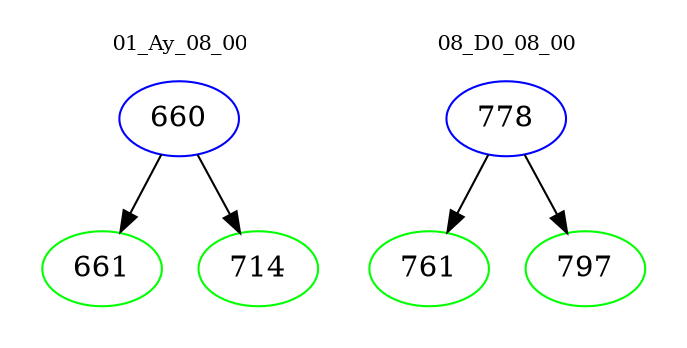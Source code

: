 digraph{
subgraph cluster_0 {
color = white
label = "01_Ay_08_00";
fontsize=10;
T0_660 [label="660", color="blue"]
T0_660 -> T0_661 [color="black"]
T0_661 [label="661", color="green"]
T0_660 -> T0_714 [color="black"]
T0_714 [label="714", color="green"]
}
subgraph cluster_1 {
color = white
label = "08_D0_08_00";
fontsize=10;
T1_778 [label="778", color="blue"]
T1_778 -> T1_761 [color="black"]
T1_761 [label="761", color="green"]
T1_778 -> T1_797 [color="black"]
T1_797 [label="797", color="green"]
}
}
